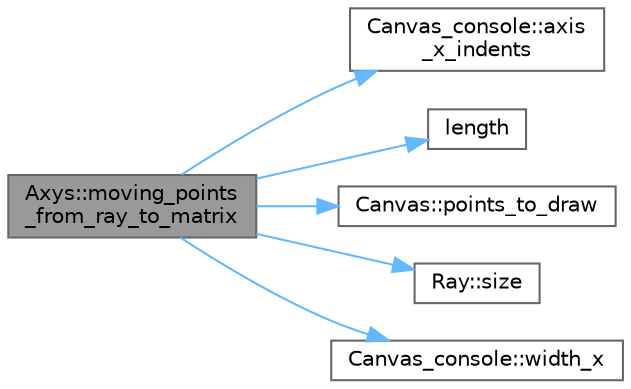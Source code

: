digraph "Axys::moving_points_from_ray_to_matrix"
{
 // LATEX_PDF_SIZE
  bgcolor="transparent";
  edge [fontname=Helvetica,fontsize=10,labelfontname=Helvetica,labelfontsize=10];
  node [fontname=Helvetica,fontsize=10,shape=box,height=0.2,width=0.4];
  rankdir="LR";
  Node1 [label="Axys::moving_points\l_from_ray_to_matrix",height=0.2,width=0.4,color="gray40", fillcolor="grey60", style="filled", fontcolor="black",tooltip=" "];
  Node1 -> Node2 [color="steelblue1",style="solid"];
  Node2 [label="Canvas_console::axis\l_x_indents",height=0.2,width=0.4,color="grey40", fillcolor="white", style="filled",URL="$class_canvas__console.html#a415adeae61da943b0224e97016836a4f",tooltip=" "];
  Node1 -> Node3 [color="steelblue1",style="solid"];
  Node3 [label="length",height=0.2,width=0.4,color="grey40", fillcolor="white", style="filled",URL="$_point_8cpp.html#a080f7d6cc44f79a18cfd8f27fd6033ee",tooltip=" "];
  Node1 -> Node4 [color="steelblue1",style="solid"];
  Node4 [label="Canvas::points_to_draw",height=0.2,width=0.4,color="grey40", fillcolor="white", style="filled",URL="$class_canvas.html#a9318d445ee6aab6bce3cd0f386c27ca1",tooltip=" "];
  Node1 -> Node5 [color="steelblue1",style="solid"];
  Node5 [label="Ray::size",height=0.2,width=0.4,color="grey40", fillcolor="white", style="filled",URL="$class_ray.html#a5433e5f6205bb963ddb43519022553b4",tooltip=" "];
  Node1 -> Node6 [color="steelblue1",style="solid"];
  Node6 [label="Canvas_console::width_x",height=0.2,width=0.4,color="grey40", fillcolor="white", style="filled",URL="$class_canvas__console.html#a62060b26ad0f439a0b4b8b1a876c59ae",tooltip="!! not in the heirs?"];
}
